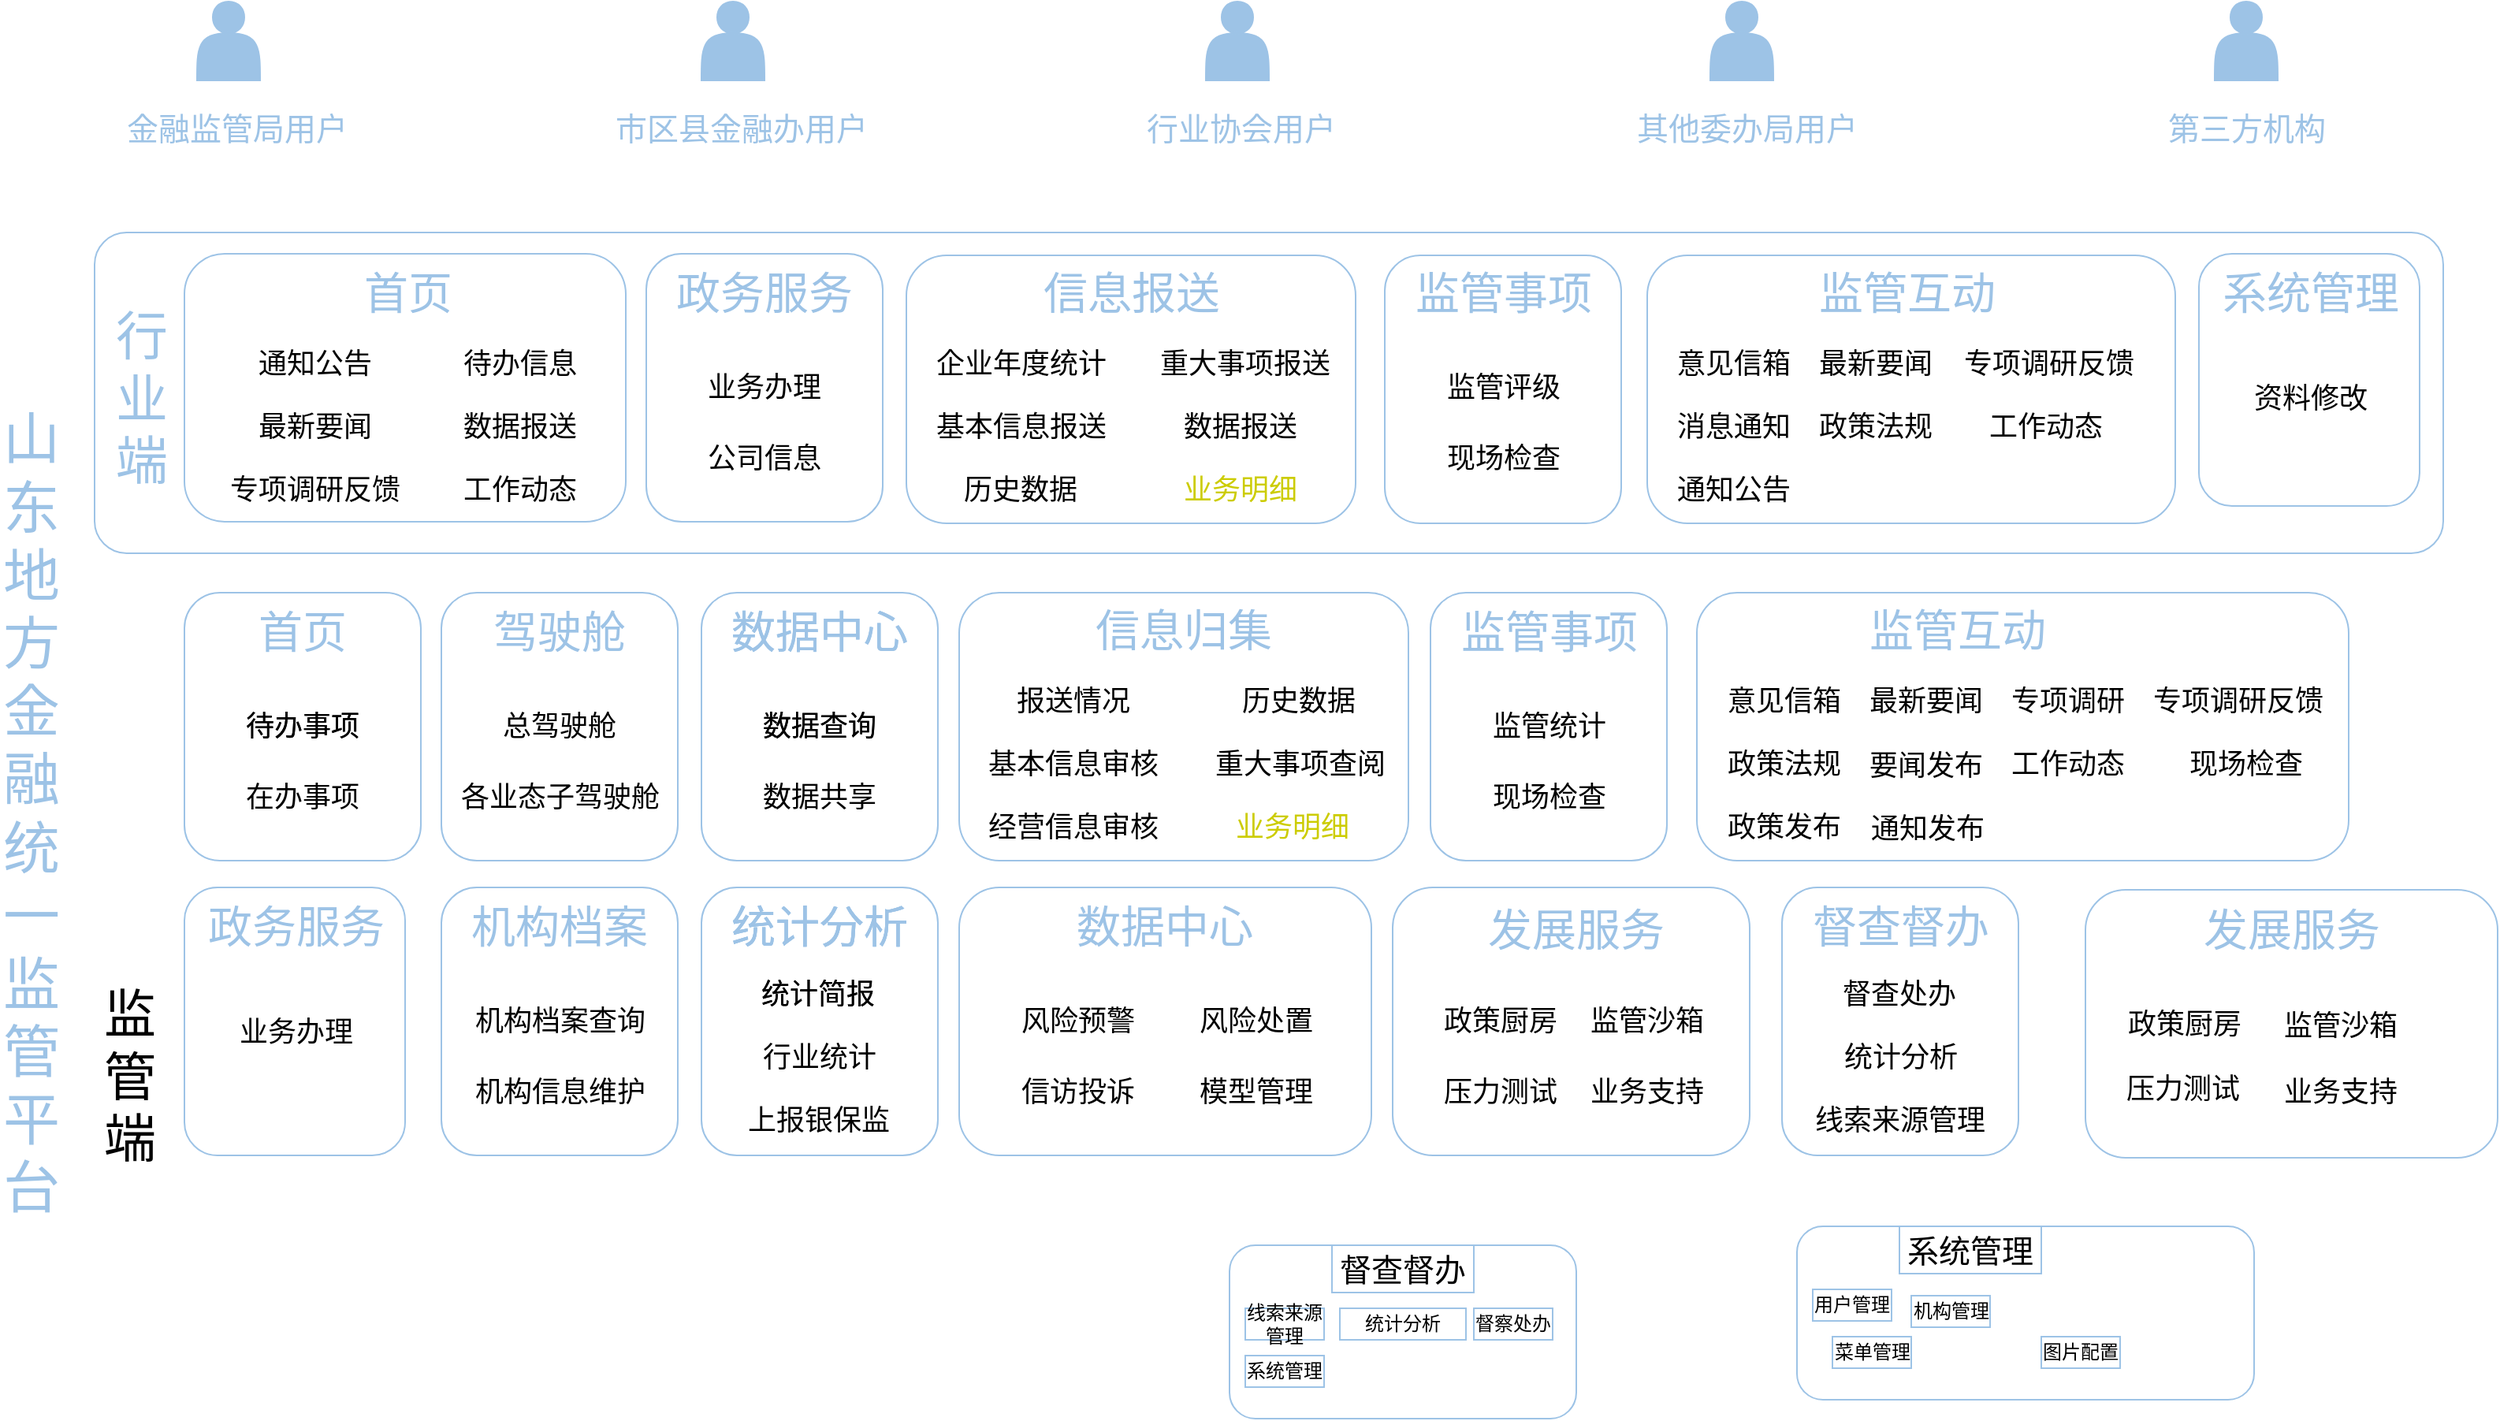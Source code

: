 <mxfile version="21.3.4" type="github">
  <diagram name="第 1 页" id="MV3o43IdLmot7RDqP8pI">
    <mxGraphModel dx="1057" dy="573" grid="1" gridSize="10" guides="1" tooltips="1" connect="1" arrows="1" fold="1" page="1" pageScale="1" pageWidth="827" pageHeight="1169" math="0" shadow="0">
      <root>
        <mxCell id="0" />
        <mxCell id="1" parent="0" />
        <mxCell id="Glt5fxQ_8E8wL3YPpG3F-2" value="" style="shape=actor;whiteSpace=wrap;html=1;fillColor=#9DC3E6;strokeColor=#9DC3E6;" parent="1" vertex="1">
          <mxGeometry x="195" y="40" width="40" height="50" as="geometry" />
        </mxCell>
        <mxCell id="Glt5fxQ_8E8wL3YPpG3F-7" value="&lt;font color=&quot;#9dc3e6&quot;&gt;金融监管局用户&lt;/font&gt;" style="text;html=1;align=center;verticalAlign=middle;resizable=0;points=[];autosize=1;strokeColor=none;fillColor=none;fontSize=20;arcSize=12;rounded=1;imageWidth=24;" parent="1" vertex="1">
          <mxGeometry x="140" y="100" width="160" height="40" as="geometry" />
        </mxCell>
        <mxCell id="aRTXH67dhM7J8I6KlZtX-2" value="" style="rounded=1;whiteSpace=wrap;html=1;strokeColor=#9DC3E6;arcSize=10;" parent="1" vertex="1">
          <mxGeometry x="130" y="186.5" width="1490" height="203.5" as="geometry" />
        </mxCell>
        <mxCell id="aRTXH67dhM7J8I6KlZtX-5" value="&lt;font color=&quot;#9dc3e6&quot; style=&quot;font-size: 33px;&quot;&gt;行业端&lt;/font&gt;" style="text;html=1;strokeColor=none;fillColor=none;align=center;verticalAlign=middle;whiteSpace=wrap;rounded=1;arcSize=15;imageHeight=24;" parent="1" vertex="1">
          <mxGeometry x="140" y="230" width="40" height="123" as="geometry" />
        </mxCell>
        <mxCell id="aRTXH67dhM7J8I6KlZtX-6" value="&lt;font style=&quot;font-size: 33px;&quot;&gt;监管端&lt;/font&gt;" style="text;html=1;strokeColor=none;fillColor=none;align=center;verticalAlign=middle;whiteSpace=wrap;rounded=0;fontSize=20;" parent="1" vertex="1">
          <mxGeometry x="140" y="682" width="25" height="80" as="geometry" />
        </mxCell>
        <mxCell id="aRTXH67dhM7J8I6KlZtX-10" value="&lt;font style=&quot;font-size: 36px;&quot; color=&quot;#9dc3e6&quot;&gt;山东地方金融统一监管平台&lt;/font&gt;" style="text;html=1;strokeColor=none;fillColor=none;align=center;verticalAlign=middle;whiteSpace=wrap;rounded=1;fontSize=20;arcSize=16;" parent="1" vertex="1">
          <mxGeometry x="70" y="320" width="40" height="470" as="geometry" />
        </mxCell>
        <mxCell id="aRTXH67dhM7J8I6KlZtX-11" value="" style="rounded=1;whiteSpace=wrap;html=1;strokeColor=#9DC3E6;" parent="1" vertex="1">
          <mxGeometry x="187" y="200" width="280" height="170" as="geometry" />
        </mxCell>
        <mxCell id="aRTXH67dhM7J8I6KlZtX-12" value="&lt;font style=&quot;font-size: 28px;&quot; color=&quot;#9dc3e6&quot;&gt;首页&lt;/font&gt;" style="text;html=1;strokeColor=none;fillColor=none;align=center;verticalAlign=middle;whiteSpace=wrap;rounded=1;fontSize=20;arcSize=15;" parent="1" vertex="1">
          <mxGeometry x="278.5" y="210" width="100" height="30" as="geometry" />
        </mxCell>
        <mxCell id="aRTXH67dhM7J8I6KlZtX-17" value="&lt;font color=&quot;#9dc3e6&quot;&gt;市区县金融办用户&lt;/font&gt;" style="text;html=1;align=center;verticalAlign=middle;resizable=0;points=[];autosize=1;strokeColor=none;fillColor=none;fontSize=20;rounded=1;arcSize=12;" parent="1" vertex="1">
          <mxGeometry x="450" y="100" width="180" height="40" as="geometry" />
        </mxCell>
        <mxCell id="aRTXH67dhM7J8I6KlZtX-19" value="&lt;font color=&quot;#9dc3e6&quot;&gt;行业协会用户&lt;/font&gt;" style="text;html=1;align=center;verticalAlign=middle;resizable=0;points=[];autosize=1;strokeColor=none;fillColor=none;fontSize=20;rounded=1;arcSize=12;" parent="1" vertex="1">
          <mxGeometry x="786.5" y="100" width="140" height="40" as="geometry" />
        </mxCell>
        <mxCell id="aRTXH67dhM7J8I6KlZtX-21" value="&lt;font color=&quot;#9dc3e6&quot;&gt;其他委办局用户&lt;/font&gt;" style="text;html=1;align=center;verticalAlign=middle;resizable=0;points=[];autosize=1;strokeColor=none;fillColor=none;fontSize=20;rounded=1;" parent="1" vertex="1">
          <mxGeometry x="1097.5" y="100" width="160" height="40" as="geometry" />
        </mxCell>
        <mxCell id="aRTXH67dhM7J8I6KlZtX-23" value="&lt;font color=&quot;#9dc3e6&quot;&gt;第三方机构&lt;/font&gt;" style="text;html=1;align=center;verticalAlign=middle;resizable=0;points=[];autosize=1;strokeColor=none;fillColor=none;fontSize=20;rounded=1;" parent="1" vertex="1">
          <mxGeometry x="1435" y="100" width="120" height="40" as="geometry" />
        </mxCell>
        <mxCell id="aRTXH67dhM7J8I6KlZtX-24" value="&lt;p class=&quot;MsoNormal&quot;&gt;&lt;font face=&quot;Times New Roman&quot; style=&quot;font-size: 18px;&quot;&gt;通知公告&lt;/font&gt;&lt;/p&gt;" style="text;html=1;strokeColor=none;fillColor=none;align=center;verticalAlign=middle;whiteSpace=wrap;rounded=0;imageWidth=24;imageHeight=24;" parent="1" vertex="1">
          <mxGeometry x="230" y="260" width="80" height="20" as="geometry" />
        </mxCell>
        <mxCell id="aRTXH67dhM7J8I6KlZtX-25" value="&lt;font face=&quot;Times New Roman&quot; style=&quot;font-size: 18px;&quot;&gt;专项调研反馈&lt;/font&gt;" style="text;html=1;strokeColor=none;fillColor=none;align=center;verticalAlign=middle;whiteSpace=wrap;rounded=0;" parent="1" vertex="1">
          <mxGeometry x="215" y="340" width="110" height="20" as="geometry" />
        </mxCell>
        <mxCell id="aRTXH67dhM7J8I6KlZtX-28" value="" style="rounded=1;whiteSpace=wrap;html=1;strokeColor=#9DC3E6;" parent="1" vertex="1">
          <mxGeometry x="480" y="200" width="150" height="170" as="geometry" />
        </mxCell>
        <mxCell id="aRTXH67dhM7J8I6KlZtX-29" value="&lt;p class=&quot;MsoNormal&quot;&gt;&lt;font style=&quot;font-size: 18px;&quot;&gt;业务办理&lt;/font&gt;&lt;/p&gt;" style="text;html=1;strokeColor=none;fillColor=none;align=center;verticalAlign=middle;whiteSpace=wrap;rounded=0;" parent="1" vertex="1">
          <mxGeometry x="515" y="275" width="80" height="20" as="geometry" />
        </mxCell>
        <mxCell id="aRTXH67dhM7J8I6KlZtX-30" value="&lt;p class=&quot;MsoNormal&quot;&gt;&lt;font style=&quot;font-size: 18px;&quot;&gt;公司信息&lt;/font&gt;&lt;/p&gt;" style="text;html=1;strokeColor=none;fillColor=none;align=center;verticalAlign=middle;whiteSpace=wrap;rounded=0;" parent="1" vertex="1">
          <mxGeometry x="515" y="320" width="80" height="20" as="geometry" />
        </mxCell>
        <mxCell id="aRTXH67dhM7J8I6KlZtX-32" value="&lt;font color=&quot;#9dc3e6&quot; style=&quot;font-size: 28px;&quot;&gt;政务服务&lt;/font&gt;" style="text;html=1;strokeColor=none;fillColor=none;align=center;verticalAlign=middle;whiteSpace=wrap;rounded=0;fontSize=20;" parent="1" vertex="1">
          <mxGeometry x="495" y="210" width="120" height="30" as="geometry" />
        </mxCell>
        <mxCell id="aRTXH67dhM7J8I6KlZtX-39" value="" style="rounded=1;whiteSpace=wrap;html=1;strokeColor=#9DC3E6;" parent="1" vertex="1">
          <mxGeometry x="645" y="201" width="285" height="170" as="geometry" />
        </mxCell>
        <mxCell id="aRTXH67dhM7J8I6KlZtX-40" value="&lt;font style=&quot;font-size: 18px;&quot;&gt;数据报送&lt;/font&gt;" style="text;html=1;strokeColor=none;fillColor=none;align=center;verticalAlign=middle;whiteSpace=wrap;rounded=0;" parent="1" vertex="1">
          <mxGeometry x="816.5" y="300" width="80" height="20" as="geometry" />
        </mxCell>
        <mxCell id="aRTXH67dhM7J8I6KlZtX-41" value="&lt;font style=&quot;font-size: 18px;&quot;&gt;历史数据&lt;/font&gt;" style="text;html=1;strokeColor=none;fillColor=none;align=center;verticalAlign=middle;whiteSpace=wrap;rounded=0;" parent="1" vertex="1">
          <mxGeometry x="675" y="340" width="85" height="20" as="geometry" />
        </mxCell>
        <mxCell id="aRTXH67dhM7J8I6KlZtX-42" value="&lt;font style=&quot;font-size: 18px;&quot;&gt;企业年度统计&lt;/font&gt;" style="text;html=1;strokeColor=none;fillColor=none;align=center;verticalAlign=middle;whiteSpace=wrap;rounded=0;" parent="1" vertex="1">
          <mxGeometry x="657.5" y="260" width="120" height="20" as="geometry" />
        </mxCell>
        <mxCell id="aRTXH67dhM7J8I6KlZtX-43" value="&lt;font color=&quot;#9dc3e6&quot; style=&quot;font-size: 28px;&quot;&gt;信息报送&lt;/font&gt;" style="text;html=1;strokeColor=none;fillColor=none;align=center;verticalAlign=middle;whiteSpace=wrap;rounded=0;fontSize=20;" parent="1" vertex="1">
          <mxGeometry x="727.5" y="210" width="120" height="30" as="geometry" />
        </mxCell>
        <mxCell id="aRTXH67dhM7J8I6KlZtX-44" value="&lt;font style=&quot;font-size: 18px;&quot;&gt;重大事项报送&lt;/font&gt;" style="text;html=1;strokeColor=none;fillColor=none;align=center;verticalAlign=middle;whiteSpace=wrap;rounded=0;" parent="1" vertex="1">
          <mxGeometry x="800" y="260" width="120" height="20" as="geometry" />
        </mxCell>
        <mxCell id="aRTXH67dhM7J8I6KlZtX-45" value="&lt;font style=&quot;font-size: 18px;&quot;&gt;业务明细&lt;/font&gt;" style="text;html=1;strokeColor=none;fillColor=none;align=center;verticalAlign=middle;whiteSpace=wrap;rounded=0;fontColor=#CCCC00;" parent="1" vertex="1">
          <mxGeometry x="816.5" y="340" width="80" height="20" as="geometry" />
        </mxCell>
        <mxCell id="aRTXH67dhM7J8I6KlZtX-46" value="&lt;font style=&quot;font-size: 18px;&quot;&gt;基本信息报送&lt;/font&gt;" style="text;html=1;strokeColor=none;fillColor=none;align=center;verticalAlign=middle;whiteSpace=wrap;rounded=0;" parent="1" vertex="1">
          <mxGeometry x="657.5" y="300" width="120" height="20" as="geometry" />
        </mxCell>
        <mxCell id="aRTXH67dhM7J8I6KlZtX-47" value="" style="rounded=1;whiteSpace=wrap;html=1;strokeColor=#9DC3E6;" parent="1" vertex="1">
          <mxGeometry x="948.5" y="201" width="150" height="170" as="geometry" />
        </mxCell>
        <mxCell id="aRTXH67dhM7J8I6KlZtX-48" value="&lt;p class=&quot;MsoNormal&quot;&gt;&lt;font style=&quot;font-size: 18px;&quot;&gt;监管评级&lt;/font&gt;&lt;/p&gt;" style="text;html=1;strokeColor=none;fillColor=none;align=center;verticalAlign=middle;whiteSpace=wrap;rounded=0;" parent="1" vertex="1">
          <mxGeometry x="983.5" y="275" width="80" height="20" as="geometry" />
        </mxCell>
        <mxCell id="aRTXH67dhM7J8I6KlZtX-49" value="&lt;font style=&quot;font-size: 18px;&quot;&gt;现场检查&lt;/font&gt;" style="text;html=1;strokeColor=none;fillColor=none;align=center;verticalAlign=middle;whiteSpace=wrap;rounded=0;" parent="1" vertex="1">
          <mxGeometry x="983.5" y="320" width="80" height="20" as="geometry" />
        </mxCell>
        <mxCell id="aRTXH67dhM7J8I6KlZtX-51" value="&lt;font color=&quot;#9dc3e6&quot; style=&quot;font-size: 28px;&quot;&gt;监管事项&lt;/font&gt;" style="text;html=1;strokeColor=none;fillColor=none;align=center;verticalAlign=middle;whiteSpace=wrap;rounded=0;fontSize=20;" parent="1" vertex="1">
          <mxGeometry x="963.5" y="210" width="120" height="30" as="geometry" />
        </mxCell>
        <mxCell id="aRTXH67dhM7J8I6KlZtX-60" value="" style="rounded=1;whiteSpace=wrap;html=1;strokeColor=#9DC3E6;" parent="1" vertex="1">
          <mxGeometry x="1115" y="201" width="335" height="170" as="geometry" />
        </mxCell>
        <mxCell id="aRTXH67dhM7J8I6KlZtX-62" value="&lt;font style=&quot;font-size: 18px;&quot;&gt;工作动态&lt;/font&gt;" style="text;html=1;strokeColor=none;fillColor=none;align=center;verticalAlign=middle;whiteSpace=wrap;rounded=0;" parent="1" vertex="1">
          <mxGeometry x="1327.5" y="300" width="80" height="20" as="geometry" />
        </mxCell>
        <mxCell id="aRTXH67dhM7J8I6KlZtX-63" value="&lt;font style=&quot;font-size: 18px;&quot;&gt;最新要闻&lt;/font&gt;" style="text;html=1;strokeColor=none;fillColor=none;align=center;verticalAlign=middle;whiteSpace=wrap;rounded=0;" parent="1" vertex="1">
          <mxGeometry x="1220" y="260" width="80" height="20" as="geometry" />
        </mxCell>
        <mxCell id="aRTXH67dhM7J8I6KlZtX-64" value="&lt;font color=&quot;#9dc3e6&quot; style=&quot;font-size: 28px;&quot;&gt;监管互动&lt;/font&gt;" style="text;html=1;strokeColor=none;fillColor=none;align=center;verticalAlign=middle;whiteSpace=wrap;rounded=0;fontSize=20;" parent="1" vertex="1">
          <mxGeometry x="1220" y="210" width="120" height="30" as="geometry" />
        </mxCell>
        <mxCell id="aRTXH67dhM7J8I6KlZtX-65" value="&lt;font style=&quot;font-size: 18px;&quot;&gt;政策法规&lt;/font&gt;" style="text;html=1;strokeColor=none;fillColor=none;align=center;verticalAlign=middle;whiteSpace=wrap;rounded=0;" parent="1" vertex="1">
          <mxGeometry x="1220" y="300" width="80" height="20" as="geometry" />
        </mxCell>
        <mxCell id="aRTXH67dhM7J8I6KlZtX-66" value="&lt;font style=&quot;font-size: 18px;&quot;&gt;通知公告&lt;/font&gt;" style="text;html=1;strokeColor=none;fillColor=none;align=center;verticalAlign=middle;whiteSpace=wrap;rounded=0;" parent="1" vertex="1">
          <mxGeometry x="1130" y="340" width="80" height="20" as="geometry" />
        </mxCell>
        <mxCell id="aRTXH67dhM7J8I6KlZtX-67" value="&lt;font style=&quot;font-size: 18px;&quot;&gt;专项调研反馈&lt;/font&gt;" style="text;html=1;strokeColor=none;fillColor=none;align=center;verticalAlign=middle;whiteSpace=wrap;rounded=0;" parent="1" vertex="1">
          <mxGeometry x="1310" y="260" width="120" height="20" as="geometry" />
        </mxCell>
        <mxCell id="aRTXH67dhM7J8I6KlZtX-74" value="" style="rounded=1;whiteSpace=wrap;html=1;strokeColor=#9DC3E6;" parent="1" vertex="1">
          <mxGeometry x="1465" y="200" width="140" height="160" as="geometry" />
        </mxCell>
        <mxCell id="aRTXH67dhM7J8I6KlZtX-75" value="&lt;font style=&quot;font-size: 18px;&quot;&gt;资料修改&lt;/font&gt;" style="text;html=1;strokeColor=none;fillColor=none;align=center;verticalAlign=middle;whiteSpace=wrap;rounded=0;" parent="1" vertex="1">
          <mxGeometry x="1496" y="281.5" width="80" height="20" as="geometry" />
        </mxCell>
        <mxCell id="aRTXH67dhM7J8I6KlZtX-78" value="&lt;font color=&quot;#9dc3e6&quot; style=&quot;font-size: 28px;&quot;&gt;系统管理&lt;/font&gt;" style="text;html=1;strokeColor=none;fillColor=none;align=center;verticalAlign=middle;whiteSpace=wrap;rounded=0;fontSize=20;" parent="1" vertex="1">
          <mxGeometry x="1476" y="210" width="120" height="30" as="geometry" />
        </mxCell>
        <mxCell id="aRTXH67dhM7J8I6KlZtX-92" value="数据查询" style="text;html=1;strokeColor=#9DC3E6;fillColor=none;align=center;verticalAlign=middle;whiteSpace=wrap;rounded=0;" parent="1" vertex="1">
          <mxGeometry x="424" y="520" width="50" height="20" as="geometry" />
        </mxCell>
        <mxCell id="aRTXH67dhM7J8I6KlZtX-219" value="" style="rounded=1;whiteSpace=wrap;html=1;strokeColor=#9DC3E6;" parent="1" vertex="1">
          <mxGeometry x="1210" y="817" width="290" height="110" as="geometry" />
        </mxCell>
        <mxCell id="aRTXH67dhM7J8I6KlZtX-220" value="系统管理" style="text;html=1;strokeColor=#9DC3E6;fillColor=none;align=center;verticalAlign=middle;whiteSpace=wrap;rounded=0;fontSize=20;" parent="1" vertex="1">
          <mxGeometry x="1275" y="817" width="90" height="30" as="geometry" />
        </mxCell>
        <mxCell id="aRTXH67dhM7J8I6KlZtX-221" value="用户管理" style="text;html=1;strokeColor=#9DC3E6;fillColor=none;align=center;verticalAlign=middle;whiteSpace=wrap;rounded=0;" parent="1" vertex="1">
          <mxGeometry x="1220" y="857" width="50" height="20" as="geometry" />
        </mxCell>
        <mxCell id="aRTXH67dhM7J8I6KlZtX-223" value="菜单管理" style="text;html=1;strokeColor=#9DC3E6;fillColor=none;align=center;verticalAlign=middle;whiteSpace=wrap;rounded=0;" parent="1" vertex="1">
          <mxGeometry x="1232.5" y="887" width="50" height="20" as="geometry" />
        </mxCell>
        <mxCell id="aRTXH67dhM7J8I6KlZtX-224" value="机构管理" style="text;html=1;strokeColor=#9DC3E6;fillColor=none;align=center;verticalAlign=middle;whiteSpace=wrap;rounded=0;" parent="1" vertex="1">
          <mxGeometry x="1282.5" y="861" width="50" height="20" as="geometry" />
        </mxCell>
        <mxCell id="aRTXH67dhM7J8I6KlZtX-226" value="图片配置" style="text;html=1;strokeColor=#9DC3E6;fillColor=none;align=center;verticalAlign=middle;whiteSpace=wrap;rounded=0;" parent="1" vertex="1">
          <mxGeometry x="1365" y="887" width="50" height="20" as="geometry" />
        </mxCell>
        <mxCell id="xY320EqsnYmXxUwGtdFH-1" value="" style="rounded=1;whiteSpace=wrap;html=1;strokeColor=#9DC3E6;" parent="1" vertex="1">
          <mxGeometry x="850" y="829" width="220" height="110" as="geometry" />
        </mxCell>
        <mxCell id="xY320EqsnYmXxUwGtdFH-2" value="督查督办" style="text;html=1;strokeColor=#9DC3E6;fillColor=none;align=center;verticalAlign=middle;whiteSpace=wrap;rounded=0;fontSize=20;" parent="1" vertex="1">
          <mxGeometry x="915" y="829" width="90" height="30" as="geometry" />
        </mxCell>
        <mxCell id="xY320EqsnYmXxUwGtdFH-3" value="线索来源管理" style="text;html=1;strokeColor=#9DC3E6;fillColor=none;align=center;verticalAlign=middle;whiteSpace=wrap;rounded=0;" parent="1" vertex="1">
          <mxGeometry x="860" y="869" width="50" height="20" as="geometry" />
        </mxCell>
        <mxCell id="xY320EqsnYmXxUwGtdFH-4" value="统计分析" style="text;html=1;strokeColor=#9DC3E6;fillColor=none;align=center;verticalAlign=middle;whiteSpace=wrap;rounded=0;" parent="1" vertex="1">
          <mxGeometry x="920" y="869" width="80" height="20" as="geometry" />
        </mxCell>
        <mxCell id="xY320EqsnYmXxUwGtdFH-5" value="督察处办" style="text;html=1;strokeColor=#9DC3E6;fillColor=none;align=center;verticalAlign=middle;whiteSpace=wrap;rounded=0;" parent="1" vertex="1">
          <mxGeometry x="1005" y="869" width="50" height="20" as="geometry" />
        </mxCell>
        <mxCell id="xY320EqsnYmXxUwGtdFH-6" value="系统管理" style="text;html=1;strokeColor=#9DC3E6;fillColor=none;align=center;verticalAlign=middle;whiteSpace=wrap;rounded=0;" parent="1" vertex="1">
          <mxGeometry x="860" y="899" width="50" height="20" as="geometry" />
        </mxCell>
        <mxCell id="gJdT72yyC9vPeTQj0DyS-16" value="" style="shape=actor;whiteSpace=wrap;html=1;fillColor=#9DC3E6;strokeColor=#9DC3E6;" parent="1" vertex="1">
          <mxGeometry x="515" y="40" width="40" height="50" as="geometry" />
        </mxCell>
        <mxCell id="gJdT72yyC9vPeTQj0DyS-17" value="" style="shape=actor;whiteSpace=wrap;html=1;fillColor=#9DC3E6;strokeColor=#9DC3E6;" parent="1" vertex="1">
          <mxGeometry x="835" y="40" width="40" height="50" as="geometry" />
        </mxCell>
        <mxCell id="gJdT72yyC9vPeTQj0DyS-18" value="" style="shape=actor;whiteSpace=wrap;html=1;fillColor=#9DC3E6;strokeColor=#9DC3E6;" parent="1" vertex="1">
          <mxGeometry x="1155" y="40" width="40" height="50" as="geometry" />
        </mxCell>
        <mxCell id="gJdT72yyC9vPeTQj0DyS-19" value="" style="shape=actor;whiteSpace=wrap;html=1;fillColor=#9DC3E6;strokeColor=#9DC3E6;" parent="1" vertex="1">
          <mxGeometry x="1475" y="40" width="40" height="50" as="geometry" />
        </mxCell>
        <mxCell id="vB-8h79mQ8a8GxiMmBp1-2" value="&lt;font style=&quot;font-size: 18px;&quot;&gt;最新要闻&lt;/font&gt;" style="text;html=1;strokeColor=none;fillColor=none;align=center;verticalAlign=middle;whiteSpace=wrap;rounded=0;" vertex="1" parent="1">
          <mxGeometry x="230" y="300" width="80" height="20" as="geometry" />
        </mxCell>
        <mxCell id="vB-8h79mQ8a8GxiMmBp1-3" value="&lt;font style=&quot;font-size: 18px;&quot;&gt;待办信息&lt;/font&gt;" style="text;html=1;strokeColor=none;fillColor=none;align=center;verticalAlign=middle;whiteSpace=wrap;rounded=0;" vertex="1" parent="1">
          <mxGeometry x="360" y="260" width="80" height="20" as="geometry" />
        </mxCell>
        <mxCell id="vB-8h79mQ8a8GxiMmBp1-4" value="&lt;font style=&quot;font-size: 18px;&quot;&gt;数据报送&lt;/font&gt;" style="text;html=1;strokeColor=none;fillColor=none;align=center;verticalAlign=middle;whiteSpace=wrap;rounded=0;" vertex="1" parent="1">
          <mxGeometry x="360" y="300" width="80" height="20" as="geometry" />
        </mxCell>
        <mxCell id="vB-8h79mQ8a8GxiMmBp1-5" value="&lt;font style=&quot;font-size: 18px;&quot;&gt;工作动态&lt;/font&gt;" style="text;html=1;strokeColor=none;fillColor=none;align=center;verticalAlign=middle;whiteSpace=wrap;rounded=0;" vertex="1" parent="1">
          <mxGeometry x="360" y="340" width="80" height="20" as="geometry" />
        </mxCell>
        <mxCell id="vB-8h79mQ8a8GxiMmBp1-42" value="&lt;font style=&quot;font-size: 18px;&quot;&gt;意见信箱&lt;/font&gt;" style="text;html=1;strokeColor=none;fillColor=none;align=center;verticalAlign=middle;whiteSpace=wrap;rounded=0;" vertex="1" parent="1">
          <mxGeometry x="1130" y="260" width="80" height="20" as="geometry" />
        </mxCell>
        <mxCell id="vB-8h79mQ8a8GxiMmBp1-43" value="&lt;font style=&quot;font-size: 18px;&quot;&gt;消息通知&lt;/font&gt;" style="text;html=1;strokeColor=none;fillColor=none;align=center;verticalAlign=middle;whiteSpace=wrap;rounded=0;" vertex="1" parent="1">
          <mxGeometry x="1130" y="300" width="80" height="20" as="geometry" />
        </mxCell>
        <mxCell id="vB-8h79mQ8a8GxiMmBp1-56" style="edgeStyle=orthogonalEdgeStyle;rounded=0;orthogonalLoop=1;jettySize=auto;html=1;exitX=0.5;exitY=1;exitDx=0;exitDy=0;" edge="1" parent="1" source="aRTXH67dhM7J8I6KlZtX-49" target="aRTXH67dhM7J8I6KlZtX-49">
          <mxGeometry relative="1" as="geometry" />
        </mxCell>
        <mxCell id="vB-8h79mQ8a8GxiMmBp1-58" style="edgeStyle=orthogonalEdgeStyle;rounded=0;orthogonalLoop=1;jettySize=auto;html=1;exitX=0.5;exitY=1;exitDx=0;exitDy=0;" edge="1" parent="1" source="aRTXH67dhM7J8I6KlZtX-49" target="aRTXH67dhM7J8I6KlZtX-49">
          <mxGeometry relative="1" as="geometry" />
        </mxCell>
        <mxCell id="vB-8h79mQ8a8GxiMmBp1-64" value="" style="rounded=1;whiteSpace=wrap;html=1;strokeColor=#9DC3E6;" vertex="1" parent="1">
          <mxGeometry x="187" y="415" width="150" height="170" as="geometry" />
        </mxCell>
        <mxCell id="vB-8h79mQ8a8GxiMmBp1-65" value="&lt;p class=&quot;MsoNormal&quot;&gt;&lt;font style=&quot;font-size: 18px;&quot;&gt;待办事项&lt;/font&gt;&lt;/p&gt;" style="text;html=1;strokeColor=none;fillColor=none;align=center;verticalAlign=middle;whiteSpace=wrap;rounded=0;" vertex="1" parent="1">
          <mxGeometry x="222" y="490" width="80" height="20" as="geometry" />
        </mxCell>
        <mxCell id="vB-8h79mQ8a8GxiMmBp1-66" value="&lt;p class=&quot;MsoNormal&quot;&gt;&lt;font style=&quot;font-size: 18px;&quot;&gt;在办事项&lt;/font&gt;&lt;/p&gt;" style="text;html=1;strokeColor=none;fillColor=none;align=center;verticalAlign=middle;whiteSpace=wrap;rounded=0;" vertex="1" parent="1">
          <mxGeometry x="222" y="535" width="80" height="20" as="geometry" />
        </mxCell>
        <mxCell id="vB-8h79mQ8a8GxiMmBp1-67" value="&lt;font color=&quot;#9dc3e6&quot;&gt;&lt;span style=&quot;font-size: 28px;&quot;&gt;首页&lt;/span&gt;&lt;/font&gt;" style="text;html=1;strokeColor=none;fillColor=none;align=center;verticalAlign=middle;whiteSpace=wrap;rounded=0;fontSize=20;" vertex="1" parent="1">
          <mxGeometry x="202" y="425" width="120" height="30" as="geometry" />
        </mxCell>
        <mxCell id="vB-8h79mQ8a8GxiMmBp1-68" value="" style="rounded=1;whiteSpace=wrap;html=1;strokeColor=#9DC3E6;" vertex="1" parent="1">
          <mxGeometry x="350" y="415" width="150" height="170" as="geometry" />
        </mxCell>
        <mxCell id="vB-8h79mQ8a8GxiMmBp1-69" value="&lt;p class=&quot;MsoNormal&quot;&gt;&lt;font style=&quot;font-size: 18px;&quot;&gt;总驾驶舱&lt;/font&gt;&lt;/p&gt;" style="text;html=1;strokeColor=none;fillColor=none;align=center;verticalAlign=middle;whiteSpace=wrap;rounded=0;" vertex="1" parent="1">
          <mxGeometry x="385" y="490" width="80" height="20" as="geometry" />
        </mxCell>
        <mxCell id="vB-8h79mQ8a8GxiMmBp1-70" value="&lt;p class=&quot;MsoNormal&quot;&gt;&lt;span style=&quot;font-size: 18px;&quot;&gt;各业态&lt;/span&gt;&lt;span style=&quot;font-size: 18px; background-color: initial;&quot;&gt;子驾驶舱&lt;/span&gt;&lt;/p&gt;" style="text;html=1;strokeColor=none;fillColor=none;align=center;verticalAlign=middle;whiteSpace=wrap;rounded=0;" vertex="1" parent="1">
          <mxGeometry x="357.5" y="535" width="135" height="20" as="geometry" />
        </mxCell>
        <mxCell id="vB-8h79mQ8a8GxiMmBp1-71" value="&lt;font color=&quot;#9dc3e6&quot;&gt;&lt;span style=&quot;font-size: 28px;&quot;&gt;驾驶舱&lt;/span&gt;&lt;/font&gt;" style="text;html=1;strokeColor=none;fillColor=none;align=center;verticalAlign=middle;whiteSpace=wrap;rounded=0;fontSize=20;" vertex="1" parent="1">
          <mxGeometry x="365" y="425" width="120" height="30" as="geometry" />
        </mxCell>
        <mxCell id="vB-8h79mQ8a8GxiMmBp1-76" value="&lt;p class=&quot;MsoNormal&quot;&gt;&lt;font style=&quot;font-size: 18px;&quot;&gt;待办事项&lt;/font&gt;&lt;/p&gt;" style="text;html=1;strokeColor=none;fillColor=none;align=center;verticalAlign=middle;whiteSpace=wrap;rounded=0;" vertex="1" parent="1">
          <mxGeometry x="222" y="490" width="80" height="20" as="geometry" />
        </mxCell>
        <mxCell id="vB-8h79mQ8a8GxiMmBp1-85" value="" style="rounded=1;whiteSpace=wrap;html=1;strokeColor=#9DC3E6;" vertex="1" parent="1">
          <mxGeometry x="515" y="415" width="150" height="170" as="geometry" />
        </mxCell>
        <mxCell id="vB-8h79mQ8a8GxiMmBp1-86" value="&lt;p class=&quot;MsoNormal&quot;&gt;&lt;font style=&quot;font-size: 18px;&quot;&gt;数据共享&lt;/font&gt;&lt;/p&gt;" style="text;html=1;strokeColor=none;fillColor=none;align=center;verticalAlign=middle;whiteSpace=wrap;rounded=0;" vertex="1" parent="1">
          <mxGeometry x="550" y="535" width="80" height="20" as="geometry" />
        </mxCell>
        <mxCell id="vB-8h79mQ8a8GxiMmBp1-87" value="&lt;font color=&quot;#9dc3e6&quot;&gt;&lt;span style=&quot;font-size: 28px;&quot;&gt;数据中心&lt;/span&gt;&lt;/font&gt;" style="text;html=1;strokeColor=none;fillColor=none;align=center;verticalAlign=middle;whiteSpace=wrap;rounded=0;fontSize=20;" vertex="1" parent="1">
          <mxGeometry x="530" y="425" width="120" height="30" as="geometry" />
        </mxCell>
        <mxCell id="vB-8h79mQ8a8GxiMmBp1-88" value="&lt;p class=&quot;MsoNormal&quot;&gt;&lt;font style=&quot;font-size: 18px;&quot;&gt;数据查询&lt;/font&gt;&lt;/p&gt;" style="text;html=1;strokeColor=none;fillColor=none;align=center;verticalAlign=middle;whiteSpace=wrap;rounded=0;" vertex="1" parent="1">
          <mxGeometry x="550" y="490" width="80" height="20" as="geometry" />
        </mxCell>
        <mxCell id="vB-8h79mQ8a8GxiMmBp1-90" value="" style="rounded=1;whiteSpace=wrap;html=1;strokeColor=#9DC3E6;" vertex="1" parent="1">
          <mxGeometry x="678.5" y="415" width="285" height="170" as="geometry" />
        </mxCell>
        <mxCell id="vB-8h79mQ8a8GxiMmBp1-91" value="&lt;font style=&quot;font-size: 18px;&quot;&gt;重大事项查阅&lt;/font&gt;" style="text;html=1;strokeColor=none;fillColor=none;align=center;verticalAlign=middle;whiteSpace=wrap;rounded=0;" vertex="1" parent="1">
          <mxGeometry x="835" y="514" width="120" height="20" as="geometry" />
        </mxCell>
        <mxCell id="vB-8h79mQ8a8GxiMmBp1-92" value="&lt;span style=&quot;font-size: 18px;&quot;&gt;经营信息审核&lt;/span&gt;" style="text;html=1;strokeColor=none;fillColor=none;align=center;verticalAlign=middle;whiteSpace=wrap;rounded=0;" vertex="1" parent="1">
          <mxGeometry x="691" y="554" width="120" height="20" as="geometry" />
        </mxCell>
        <mxCell id="vB-8h79mQ8a8GxiMmBp1-93" value="&lt;span style=&quot;font-size: 18px;&quot;&gt;报送情况&lt;/span&gt;" style="text;html=1;strokeColor=none;fillColor=none;align=center;verticalAlign=middle;whiteSpace=wrap;rounded=0;" vertex="1" parent="1">
          <mxGeometry x="691" y="474" width="120" height="20" as="geometry" />
        </mxCell>
        <mxCell id="vB-8h79mQ8a8GxiMmBp1-94" value="&lt;font color=&quot;#9dc3e6&quot; style=&quot;font-size: 28px;&quot;&gt;信息归集&lt;/font&gt;" style="text;html=1;strokeColor=none;fillColor=none;align=center;verticalAlign=middle;whiteSpace=wrap;rounded=0;fontSize=20;" vertex="1" parent="1">
          <mxGeometry x="761" y="424" width="120" height="30" as="geometry" />
        </mxCell>
        <mxCell id="vB-8h79mQ8a8GxiMmBp1-95" value="&lt;span style=&quot;font-size: 18px;&quot;&gt;历史数据&lt;/span&gt;" style="text;html=1;strokeColor=none;fillColor=none;align=center;verticalAlign=middle;whiteSpace=wrap;rounded=0;" vertex="1" parent="1">
          <mxGeometry x="833.5" y="474" width="120" height="20" as="geometry" />
        </mxCell>
        <mxCell id="vB-8h79mQ8a8GxiMmBp1-96" value="&lt;font style=&quot;font-size: 18px;&quot;&gt;业务明细&lt;/font&gt;" style="text;html=1;strokeColor=none;fillColor=none;align=center;verticalAlign=middle;whiteSpace=wrap;rounded=0;fontColor=#CCCC00;" vertex="1" parent="1">
          <mxGeometry x="850" y="554" width="80" height="20" as="geometry" />
        </mxCell>
        <mxCell id="vB-8h79mQ8a8GxiMmBp1-97" value="&lt;font style=&quot;font-size: 18px;&quot;&gt;基本信息审核&lt;/font&gt;" style="text;html=1;strokeColor=none;fillColor=none;align=center;verticalAlign=middle;whiteSpace=wrap;rounded=0;" vertex="1" parent="1">
          <mxGeometry x="691" y="514" width="120" height="20" as="geometry" />
        </mxCell>
        <mxCell id="vB-8h79mQ8a8GxiMmBp1-98" value="" style="rounded=1;whiteSpace=wrap;html=1;strokeColor=#9DC3E6;" vertex="1" parent="1">
          <mxGeometry x="977.5" y="415" width="150" height="170" as="geometry" />
        </mxCell>
        <mxCell id="vB-8h79mQ8a8GxiMmBp1-99" value="&lt;p class=&quot;MsoNormal&quot;&gt;&lt;font style=&quot;font-size: 18px;&quot;&gt;现场检查&lt;/font&gt;&lt;/p&gt;" style="text;html=1;strokeColor=none;fillColor=none;align=center;verticalAlign=middle;whiteSpace=wrap;rounded=0;" vertex="1" parent="1">
          <mxGeometry x="1012.5" y="535" width="80" height="20" as="geometry" />
        </mxCell>
        <mxCell id="vB-8h79mQ8a8GxiMmBp1-100" value="&lt;font color=&quot;#9dc3e6&quot;&gt;&lt;span style=&quot;font-size: 28px;&quot;&gt;监管事项&lt;/span&gt;&lt;/font&gt;" style="text;html=1;strokeColor=none;fillColor=none;align=center;verticalAlign=middle;whiteSpace=wrap;rounded=0;fontSize=20;" vertex="1" parent="1">
          <mxGeometry x="992.5" y="425" width="120" height="30" as="geometry" />
        </mxCell>
        <mxCell id="vB-8h79mQ8a8GxiMmBp1-101" value="&lt;p class=&quot;MsoNormal&quot;&gt;&lt;font style=&quot;font-size: 18px;&quot;&gt;监管统计&lt;/font&gt;&lt;/p&gt;" style="text;html=1;strokeColor=none;fillColor=none;align=center;verticalAlign=middle;whiteSpace=wrap;rounded=0;" vertex="1" parent="1">
          <mxGeometry x="1012.5" y="490" width="80" height="20" as="geometry" />
        </mxCell>
        <mxCell id="vB-8h79mQ8a8GxiMmBp1-102" value="" style="rounded=1;whiteSpace=wrap;html=1;strokeColor=#9DC3E6;" vertex="1" parent="1">
          <mxGeometry x="1146.5" y="415" width="413.5" height="170" as="geometry" />
        </mxCell>
        <mxCell id="vB-8h79mQ8a8GxiMmBp1-103" value="&lt;font style=&quot;font-size: 18px;&quot;&gt;工作动态&lt;/font&gt;" style="text;html=1;strokeColor=none;fillColor=none;align=center;verticalAlign=middle;whiteSpace=wrap;rounded=0;" vertex="1" parent="1">
          <mxGeometry x="1341.5" y="514" width="80" height="20" as="geometry" />
        </mxCell>
        <mxCell id="vB-8h79mQ8a8GxiMmBp1-104" value="&lt;font style=&quot;font-size: 18px;&quot;&gt;最新要闻&lt;/font&gt;" style="text;html=1;strokeColor=none;fillColor=none;align=center;verticalAlign=middle;whiteSpace=wrap;rounded=0;" vertex="1" parent="1">
          <mxGeometry x="1251.5" y="474" width="80" height="20" as="geometry" />
        </mxCell>
        <mxCell id="vB-8h79mQ8a8GxiMmBp1-105" value="&lt;font color=&quot;#9dc3e6&quot; style=&quot;font-size: 28px;&quot;&gt;监管互动&lt;/font&gt;" style="text;html=1;strokeColor=none;fillColor=none;align=center;verticalAlign=middle;whiteSpace=wrap;rounded=0;fontSize=20;" vertex="1" parent="1">
          <mxGeometry x="1251.5" y="424" width="120" height="30" as="geometry" />
        </mxCell>
        <mxCell id="vB-8h79mQ8a8GxiMmBp1-106" value="&lt;font style=&quot;font-size: 18px;&quot;&gt;政策发布&lt;/font&gt;" style="text;html=1;strokeColor=none;fillColor=none;align=center;verticalAlign=middle;whiteSpace=wrap;rounded=0;" vertex="1" parent="1">
          <mxGeometry x="1161.5" y="554" width="80" height="20" as="geometry" />
        </mxCell>
        <mxCell id="vB-8h79mQ8a8GxiMmBp1-107" value="&lt;font style=&quot;font-size: 18px;&quot;&gt;专项调研&lt;/font&gt;" style="text;html=1;strokeColor=none;fillColor=none;align=center;verticalAlign=middle;whiteSpace=wrap;rounded=0;" vertex="1" parent="1">
          <mxGeometry x="1341.5" y="474" width="80" height="20" as="geometry" />
        </mxCell>
        <mxCell id="vB-8h79mQ8a8GxiMmBp1-108" value="&lt;font style=&quot;font-size: 18px;&quot;&gt;意见信箱&lt;/font&gt;" style="text;html=1;strokeColor=none;fillColor=none;align=center;verticalAlign=middle;whiteSpace=wrap;rounded=0;" vertex="1" parent="1">
          <mxGeometry x="1161.5" y="474" width="80" height="20" as="geometry" />
        </mxCell>
        <mxCell id="vB-8h79mQ8a8GxiMmBp1-109" value="&lt;font style=&quot;font-size: 18px;&quot;&gt;政策法规&lt;/font&gt;" style="text;html=1;strokeColor=none;fillColor=none;align=center;verticalAlign=middle;whiteSpace=wrap;rounded=0;" vertex="1" parent="1">
          <mxGeometry x="1161.5" y="514" width="80" height="20" as="geometry" />
        </mxCell>
        <mxCell id="vB-8h79mQ8a8GxiMmBp1-111" value="&lt;font style=&quot;font-size: 18px;&quot;&gt;专项调研反馈&lt;/font&gt;" style="text;html=1;strokeColor=none;fillColor=none;align=center;verticalAlign=middle;whiteSpace=wrap;rounded=0;" vertex="1" parent="1">
          <mxGeometry x="1430" y="474" width="120" height="20" as="geometry" />
        </mxCell>
        <mxCell id="vB-8h79mQ8a8GxiMmBp1-113" value="&lt;font style=&quot;font-size: 18px;&quot;&gt;要闻发布&lt;/font&gt;" style="text;html=1;strokeColor=none;fillColor=none;align=center;verticalAlign=middle;whiteSpace=wrap;rounded=0;" vertex="1" parent="1">
          <mxGeometry x="1251.5" y="515" width="80" height="20" as="geometry" />
        </mxCell>
        <mxCell id="vB-8h79mQ8a8GxiMmBp1-114" value="&lt;font style=&quot;font-size: 18px;&quot;&gt;通知发布&lt;/font&gt;" style="text;html=1;strokeColor=none;fillColor=none;align=center;verticalAlign=middle;whiteSpace=wrap;rounded=0;" vertex="1" parent="1">
          <mxGeometry x="1252.5" y="555" width="80" height="20" as="geometry" />
        </mxCell>
        <mxCell id="vB-8h79mQ8a8GxiMmBp1-115" value="&lt;font style=&quot;font-size: 18px;&quot;&gt;现场检查&lt;/font&gt;" style="text;html=1;strokeColor=none;fillColor=none;align=center;verticalAlign=middle;whiteSpace=wrap;rounded=0;" vertex="1" parent="1">
          <mxGeometry x="1455" y="514" width="80" height="20" as="geometry" />
        </mxCell>
        <mxCell id="vB-8h79mQ8a8GxiMmBp1-137" value="" style="rounded=1;whiteSpace=wrap;html=1;strokeColor=#9DC3E6;" vertex="1" parent="1">
          <mxGeometry x="187" y="602" width="140" height="170" as="geometry" />
        </mxCell>
        <mxCell id="vB-8h79mQ8a8GxiMmBp1-138" value="&lt;span style=&quot;font-size: 18px;&quot;&gt;业务办理&lt;/span&gt;" style="text;html=1;strokeColor=none;fillColor=none;align=center;verticalAlign=middle;whiteSpace=wrap;rounded=0;" vertex="1" parent="1">
          <mxGeometry x="218" y="683.5" width="80" height="20" as="geometry" />
        </mxCell>
        <mxCell id="vB-8h79mQ8a8GxiMmBp1-139" value="&lt;font color=&quot;#9dc3e6&quot;&gt;&lt;span style=&quot;font-size: 28px;&quot;&gt;政务服务&lt;/span&gt;&lt;/font&gt;" style="text;html=1;strokeColor=none;fillColor=none;align=center;verticalAlign=middle;whiteSpace=wrap;rounded=0;fontSize=20;" vertex="1" parent="1">
          <mxGeometry x="198" y="612" width="120" height="30" as="geometry" />
        </mxCell>
        <mxCell id="vB-8h79mQ8a8GxiMmBp1-140" value="" style="rounded=1;whiteSpace=wrap;html=1;strokeColor=#9DC3E6;" vertex="1" parent="1">
          <mxGeometry x="350" y="602" width="150" height="170" as="geometry" />
        </mxCell>
        <mxCell id="vB-8h79mQ8a8GxiMmBp1-141" value="&lt;p class=&quot;MsoNormal&quot;&gt;&lt;font style=&quot;font-size: 18px;&quot;&gt;机构档案查询&lt;/font&gt;&lt;/p&gt;" style="text;html=1;strokeColor=none;fillColor=none;align=center;verticalAlign=middle;whiteSpace=wrap;rounded=0;" vertex="1" parent="1">
          <mxGeometry x="357.5" y="677" width="135" height="20" as="geometry" />
        </mxCell>
        <mxCell id="vB-8h79mQ8a8GxiMmBp1-142" value="&lt;p class=&quot;MsoNormal&quot;&gt;&lt;span style=&quot;font-size: 18px;&quot;&gt;机构信息维护&lt;/span&gt;&lt;/p&gt;" style="text;html=1;strokeColor=none;fillColor=none;align=center;verticalAlign=middle;whiteSpace=wrap;rounded=0;" vertex="1" parent="1">
          <mxGeometry x="357.5" y="722" width="135" height="20" as="geometry" />
        </mxCell>
        <mxCell id="vB-8h79mQ8a8GxiMmBp1-143" value="&lt;font color=&quot;#9dc3e6&quot;&gt;&lt;span style=&quot;font-size: 28px;&quot;&gt;机构档案&lt;/span&gt;&lt;/font&gt;" style="text;html=1;strokeColor=none;fillColor=none;align=center;verticalAlign=middle;whiteSpace=wrap;rounded=0;fontSize=20;" vertex="1" parent="1">
          <mxGeometry x="365" y="612" width="120" height="30" as="geometry" />
        </mxCell>
        <mxCell id="vB-8h79mQ8a8GxiMmBp1-151" value="" style="rounded=1;whiteSpace=wrap;html=1;strokeColor=#9DC3E6;" vertex="1" parent="1">
          <mxGeometry x="515" y="602" width="150" height="170" as="geometry" />
        </mxCell>
        <mxCell id="vB-8h79mQ8a8GxiMmBp1-152" value="&lt;p class=&quot;MsoNormal&quot;&gt;&lt;span style=&quot;font-size: 18px;&quot;&gt;行业统计&lt;/span&gt;&lt;/p&gt;" style="text;html=1;strokeColor=none;fillColor=none;align=center;verticalAlign=middle;whiteSpace=wrap;rounded=0;" vertex="1" parent="1">
          <mxGeometry x="550" y="700" width="80" height="20" as="geometry" />
        </mxCell>
        <mxCell id="vB-8h79mQ8a8GxiMmBp1-153" value="&lt;font color=&quot;#9dc3e6&quot;&gt;&lt;span style=&quot;font-size: 28px;&quot;&gt;统计分析&lt;/span&gt;&lt;/font&gt;" style="text;html=1;strokeColor=none;fillColor=none;align=center;verticalAlign=middle;whiteSpace=wrap;rounded=0;fontSize=20;" vertex="1" parent="1">
          <mxGeometry x="530" y="612" width="120" height="30" as="geometry" />
        </mxCell>
        <mxCell id="vB-8h79mQ8a8GxiMmBp1-154" value="&lt;p class=&quot;MsoNormal&quot;&gt;&lt;font style=&quot;font-size: 18px;&quot;&gt;统计简报&lt;/font&gt;&lt;/p&gt;" style="text;html=1;strokeColor=none;fillColor=none;align=center;verticalAlign=middle;whiteSpace=wrap;rounded=0;" vertex="1" parent="1">
          <mxGeometry x="549" y="660" width="80" height="20" as="geometry" />
        </mxCell>
        <mxCell id="vB-8h79mQ8a8GxiMmBp1-158" value="&lt;p class=&quot;MsoNormal&quot;&gt;&lt;font style=&quot;font-size: 18px;&quot;&gt;上报银保监&lt;/font&gt;&lt;/p&gt;" style="text;html=1;strokeColor=none;fillColor=none;align=center;verticalAlign=middle;whiteSpace=wrap;rounded=0;" vertex="1" parent="1">
          <mxGeometry x="534" y="740" width="111" height="20" as="geometry" />
        </mxCell>
        <mxCell id="vB-8h79mQ8a8GxiMmBp1-162" value="&lt;font color=&quot;#9dc3e6&quot;&gt;&lt;span style=&quot;font-size: 28px;&quot;&gt;统计分析&lt;/span&gt;&lt;/font&gt;" style="text;html=1;strokeColor=none;fillColor=none;align=center;verticalAlign=middle;whiteSpace=wrap;rounded=0;fontSize=20;" vertex="1" parent="1">
          <mxGeometry x="530" y="612" width="120" height="30" as="geometry" />
        </mxCell>
        <mxCell id="vB-8h79mQ8a8GxiMmBp1-168" value="&lt;font color=&quot;#9dc3e6&quot;&gt;&lt;span style=&quot;font-size: 28px;&quot;&gt;数据中心&lt;/span&gt;&lt;/font&gt;" style="text;html=1;strokeColor=none;fillColor=none;align=center;verticalAlign=middle;whiteSpace=wrap;rounded=0;fontSize=20;" vertex="1" parent="1">
          <mxGeometry x="530" y="425" width="120" height="30" as="geometry" />
        </mxCell>
        <mxCell id="vB-8h79mQ8a8GxiMmBp1-169" value="&lt;p class=&quot;MsoNormal&quot;&gt;&lt;font style=&quot;font-size: 18px;&quot;&gt;数据查询&lt;/font&gt;&lt;/p&gt;" style="text;html=1;strokeColor=none;fillColor=none;align=center;verticalAlign=middle;whiteSpace=wrap;rounded=0;" vertex="1" parent="1">
          <mxGeometry x="550" y="490" width="80" height="20" as="geometry" />
        </mxCell>
        <mxCell id="vB-8h79mQ8a8GxiMmBp1-170" value="" style="rounded=1;whiteSpace=wrap;html=1;strokeColor=#9DC3E6;" vertex="1" parent="1">
          <mxGeometry x="678.5" y="602" width="261.5" height="170" as="geometry" />
        </mxCell>
        <mxCell id="vB-8h79mQ8a8GxiMmBp1-171" value="&lt;p class=&quot;MsoNormal&quot;&gt;&lt;font style=&quot;font-size: 18px;&quot;&gt;信访投诉&lt;/font&gt;&lt;/p&gt;" style="text;html=1;strokeColor=none;fillColor=none;align=center;verticalAlign=middle;whiteSpace=wrap;rounded=0;" vertex="1" parent="1">
          <mxGeometry x="713.5" y="722" width="80" height="20" as="geometry" />
        </mxCell>
        <mxCell id="vB-8h79mQ8a8GxiMmBp1-172" value="&lt;font color=&quot;#9dc3e6&quot;&gt;&lt;span style=&quot;font-size: 28px;&quot;&gt;数据中心&lt;/span&gt;&lt;/font&gt;" style="text;html=1;strokeColor=none;fillColor=none;align=center;verticalAlign=middle;whiteSpace=wrap;rounded=0;fontSize=20;" vertex="1" parent="1">
          <mxGeometry x="749.25" y="612" width="120" height="30" as="geometry" />
        </mxCell>
        <mxCell id="vB-8h79mQ8a8GxiMmBp1-173" value="&lt;p class=&quot;MsoNormal&quot;&gt;&lt;font style=&quot;font-size: 18px;&quot;&gt;风险预警&lt;/font&gt;&lt;/p&gt;" style="text;html=1;strokeColor=none;fillColor=none;align=center;verticalAlign=middle;whiteSpace=wrap;rounded=0;" vertex="1" parent="1">
          <mxGeometry x="713.5" y="677" width="80" height="20" as="geometry" />
        </mxCell>
        <mxCell id="vB-8h79mQ8a8GxiMmBp1-174" value="&lt;p class=&quot;MsoNormal&quot;&gt;&lt;font style=&quot;font-size: 18px;&quot;&gt;模型管理&lt;/font&gt;&lt;/p&gt;" style="text;html=1;strokeColor=none;fillColor=none;align=center;verticalAlign=middle;whiteSpace=wrap;rounded=0;" vertex="1" parent="1">
          <mxGeometry x="827" y="722" width="80" height="20" as="geometry" />
        </mxCell>
        <mxCell id="vB-8h79mQ8a8GxiMmBp1-175" value="&lt;p class=&quot;MsoNormal&quot;&gt;&lt;font style=&quot;font-size: 18px;&quot;&gt;风险处置&lt;/font&gt;&lt;/p&gt;" style="text;html=1;strokeColor=none;fillColor=none;align=center;verticalAlign=middle;whiteSpace=wrap;rounded=0;" vertex="1" parent="1">
          <mxGeometry x="827" y="677" width="80" height="20" as="geometry" />
        </mxCell>
        <mxCell id="vB-8h79mQ8a8GxiMmBp1-183" value="" style="rounded=1;whiteSpace=wrap;html=1;strokeColor=#9DC3E6;" vertex="1" parent="1">
          <mxGeometry x="953.5" y="602" width="226.5" height="170" as="geometry" />
        </mxCell>
        <mxCell id="vB-8h79mQ8a8GxiMmBp1-184" value="&lt;span style=&quot;font-size: 18px;&quot;&gt;压力测试&lt;/span&gt;" style="text;html=1;strokeColor=none;fillColor=none;align=center;verticalAlign=middle;whiteSpace=wrap;rounded=0;" vertex="1" parent="1">
          <mxGeometry x="982" y="722" width="80" height="20" as="geometry" />
        </mxCell>
        <mxCell id="vB-8h79mQ8a8GxiMmBp1-185" value="&lt;font color=&quot;#9dc3e6&quot;&gt;&lt;span style=&quot;font-size: 28px;&quot;&gt;发展服务&lt;/span&gt;&lt;/font&gt;" style="text;html=1;strokeColor=none;fillColor=none;align=center;verticalAlign=middle;whiteSpace=wrap;rounded=0;fontSize=20;" vertex="1" parent="1">
          <mxGeometry x="1010" y="613.5" width="120" height="30" as="geometry" />
        </mxCell>
        <mxCell id="vB-8h79mQ8a8GxiMmBp1-186" value="&lt;font style=&quot;font-size: 18px;&quot;&gt;政策厨房&lt;/font&gt;" style="text;html=1;strokeColor=none;fillColor=none;align=center;verticalAlign=middle;whiteSpace=wrap;rounded=0;" vertex="1" parent="1">
          <mxGeometry x="980.5" y="677" width="81.5" height="20" as="geometry" />
        </mxCell>
        <mxCell id="vB-8h79mQ8a8GxiMmBp1-188" value="&lt;span style=&quot;font-size: 18px;&quot;&gt;监管沙箱&lt;/span&gt;" style="text;html=1;strokeColor=none;fillColor=none;align=center;verticalAlign=middle;whiteSpace=wrap;rounded=0;" vertex="1" parent="1">
          <mxGeometry x="1075" y="675.5" width="80" height="23" as="geometry" />
        </mxCell>
        <mxCell id="vB-8h79mQ8a8GxiMmBp1-189" value="&lt;font color=&quot;#9dc3e6&quot;&gt;&lt;span style=&quot;font-size: 28px;&quot;&gt;统计分析&lt;/span&gt;&lt;/font&gt;" style="text;html=1;strokeColor=none;fillColor=none;align=center;verticalAlign=middle;whiteSpace=wrap;rounded=0;fontSize=20;" vertex="1" parent="1">
          <mxGeometry x="530" y="612" width="120" height="30" as="geometry" />
        </mxCell>
        <mxCell id="vB-8h79mQ8a8GxiMmBp1-190" value="&lt;p class=&quot;MsoNormal&quot;&gt;&lt;font style=&quot;font-size: 18px;&quot;&gt;统计简报&lt;/font&gt;&lt;/p&gt;" style="text;html=1;strokeColor=none;fillColor=none;align=center;verticalAlign=middle;whiteSpace=wrap;rounded=0;" vertex="1" parent="1">
          <mxGeometry x="549" y="660" width="80" height="20" as="geometry" />
        </mxCell>
        <mxCell id="vB-8h79mQ8a8GxiMmBp1-191" value="" style="rounded=1;whiteSpace=wrap;html=1;strokeColor=#9DC3E6;" vertex="1" parent="1">
          <mxGeometry x="1200.5" y="602" width="150" height="170" as="geometry" />
        </mxCell>
        <mxCell id="vB-8h79mQ8a8GxiMmBp1-192" value="&lt;p class=&quot;MsoNormal&quot;&gt;&lt;span style=&quot;font-size: 18px;&quot;&gt;统计分析&lt;/span&gt;&lt;/p&gt;" style="text;html=1;strokeColor=none;fillColor=none;align=center;verticalAlign=middle;whiteSpace=wrap;rounded=0;" vertex="1" parent="1">
          <mxGeometry x="1235.5" y="700" width="80" height="20" as="geometry" />
        </mxCell>
        <mxCell id="vB-8h79mQ8a8GxiMmBp1-193" value="&lt;font style=&quot;font-size: 18px;&quot;&gt;线索来源管理&lt;/font&gt;" style="text;html=1;strokeColor=none;fillColor=none;align=center;verticalAlign=middle;whiteSpace=wrap;rounded=0;" vertex="1" parent="1">
          <mxGeometry x="1220" y="740" width="111" height="20" as="geometry" />
        </mxCell>
        <mxCell id="vB-8h79mQ8a8GxiMmBp1-194" value="&lt;font color=&quot;#9dc3e6&quot;&gt;&lt;span style=&quot;font-size: 28px;&quot;&gt;督查督办&lt;/span&gt;&lt;/font&gt;" style="text;html=1;strokeColor=none;fillColor=none;align=center;verticalAlign=middle;whiteSpace=wrap;rounded=0;fontSize=20;" vertex="1" parent="1">
          <mxGeometry x="1215.5" y="612" width="120" height="30" as="geometry" />
        </mxCell>
        <mxCell id="vB-8h79mQ8a8GxiMmBp1-195" value="&lt;p class=&quot;MsoNormal&quot;&gt;&lt;font style=&quot;font-size: 18px;&quot;&gt;督查处办&lt;/font&gt;&lt;/p&gt;" style="text;html=1;strokeColor=none;fillColor=none;align=center;verticalAlign=middle;whiteSpace=wrap;rounded=0;" vertex="1" parent="1">
          <mxGeometry x="1234.5" y="660" width="80" height="20" as="geometry" />
        </mxCell>
        <mxCell id="vB-8h79mQ8a8GxiMmBp1-197" value="&lt;p class=&quot;MsoNormal&quot;&gt;&lt;font style=&quot;font-size: 18px;&quot;&gt;业务支持&lt;/font&gt;&lt;/p&gt;" style="text;html=1;strokeColor=none;fillColor=none;align=center;verticalAlign=middle;whiteSpace=wrap;rounded=0;" vertex="1" parent="1">
          <mxGeometry x="1075" y="722" width="80" height="20" as="geometry" />
        </mxCell>
        <mxCell id="vB-8h79mQ8a8GxiMmBp1-205" value="" style="rounded=1;whiteSpace=wrap;html=1;strokeColor=#9DC3E6;" vertex="1" parent="1">
          <mxGeometry x="1393" y="603.5" width="261.5" height="170" as="geometry" />
        </mxCell>
        <mxCell id="vB-8h79mQ8a8GxiMmBp1-206" value="&lt;span style=&quot;font-size: 18px;&quot;&gt;压力测试&lt;/span&gt;" style="text;html=1;strokeColor=none;fillColor=none;align=center;verticalAlign=middle;whiteSpace=wrap;rounded=0;" vertex="1" parent="1">
          <mxGeometry x="1415" y="720" width="80" height="20" as="geometry" />
        </mxCell>
        <mxCell id="vB-8h79mQ8a8GxiMmBp1-207" value="&lt;font color=&quot;#9dc3e6&quot;&gt;&lt;span style=&quot;font-size: 28px;&quot;&gt;发展服务&lt;/span&gt;&lt;/font&gt;" style="text;html=1;strokeColor=none;fillColor=none;align=center;verticalAlign=middle;whiteSpace=wrap;rounded=0;fontSize=20;" vertex="1" parent="1">
          <mxGeometry x="1463.75" y="613.5" width="120" height="30" as="geometry" />
        </mxCell>
        <mxCell id="vB-8h79mQ8a8GxiMmBp1-208" value="&lt;font style=&quot;font-size: 18px;&quot;&gt;政策厨房&lt;/font&gt;" style="text;html=1;strokeColor=none;fillColor=none;align=center;verticalAlign=middle;whiteSpace=wrap;rounded=0;" vertex="1" parent="1">
          <mxGeometry x="1415" y="678.5" width="81.5" height="20" as="geometry" />
        </mxCell>
        <mxCell id="vB-8h79mQ8a8GxiMmBp1-209" value="&lt;span style=&quot;font-size: 18px;&quot;&gt;监管沙箱&lt;/span&gt;" style="text;html=1;strokeColor=none;fillColor=none;align=center;verticalAlign=middle;whiteSpace=wrap;rounded=0;" vertex="1" parent="1">
          <mxGeometry x="1515" y="678.5" width="80" height="23" as="geometry" />
        </mxCell>
        <mxCell id="vB-8h79mQ8a8GxiMmBp1-210" value="&lt;p class=&quot;MsoNormal&quot;&gt;&lt;font style=&quot;font-size: 18px;&quot;&gt;业务支持&lt;/font&gt;&lt;/p&gt;" style="text;html=1;strokeColor=none;fillColor=none;align=center;verticalAlign=middle;whiteSpace=wrap;rounded=0;" vertex="1" parent="1">
          <mxGeometry x="1515" y="722" width="80" height="20" as="geometry" />
        </mxCell>
        <mxCell id="vB-8h79mQ8a8GxiMmBp1-211" style="edgeStyle=orthogonalEdgeStyle;rounded=0;orthogonalLoop=1;jettySize=auto;html=1;exitX=0.5;exitY=1;exitDx=0;exitDy=0;" edge="1" parent="1" source="vB-8h79mQ8a8GxiMmBp1-184" target="vB-8h79mQ8a8GxiMmBp1-184">
          <mxGeometry relative="1" as="geometry" />
        </mxCell>
      </root>
    </mxGraphModel>
  </diagram>
</mxfile>
